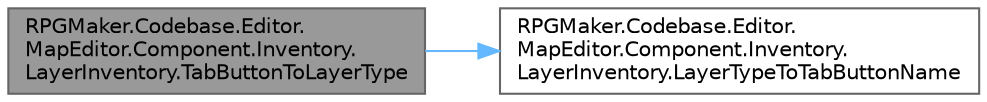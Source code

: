 digraph "RPGMaker.Codebase.Editor.MapEditor.Component.Inventory.LayerInventory.TabButtonToLayerType"
{
 // LATEX_PDF_SIZE
  bgcolor="transparent";
  edge [fontname=Helvetica,fontsize=10,labelfontname=Helvetica,labelfontsize=10];
  node [fontname=Helvetica,fontsize=10,shape=box,height=0.2,width=0.4];
  rankdir="LR";
  Node1 [id="Node000001",label="RPGMaker.Codebase.Editor.\lMapEditor.Component.Inventory.\lLayerInventory.TabButtonToLayerType",height=0.2,width=0.4,color="gray40", fillcolor="grey60", style="filled", fontcolor="black",tooltip="タブボタンに設定されている名前からレイヤータイプ取得"];
  Node1 -> Node2 [id="edge1_Node000001_Node000002",color="steelblue1",style="solid",tooltip=" "];
  Node2 [id="Node000002",label="RPGMaker.Codebase.Editor.\lMapEditor.Component.Inventory.\lLayerInventory.LayerTypeToTabButtonName",height=0.2,width=0.4,color="grey40", fillcolor="white", style="filled",URL="$d8/d01/class_r_p_g_maker_1_1_codebase_1_1_editor_1_1_map_editor_1_1_component_1_1_inventory_1_1_layer_inventory.html#abf68bfb354bd9fab068c7e327a55d641",tooltip="指定のレイヤータイプのタブボタンに設定する名前を取得"];
}
